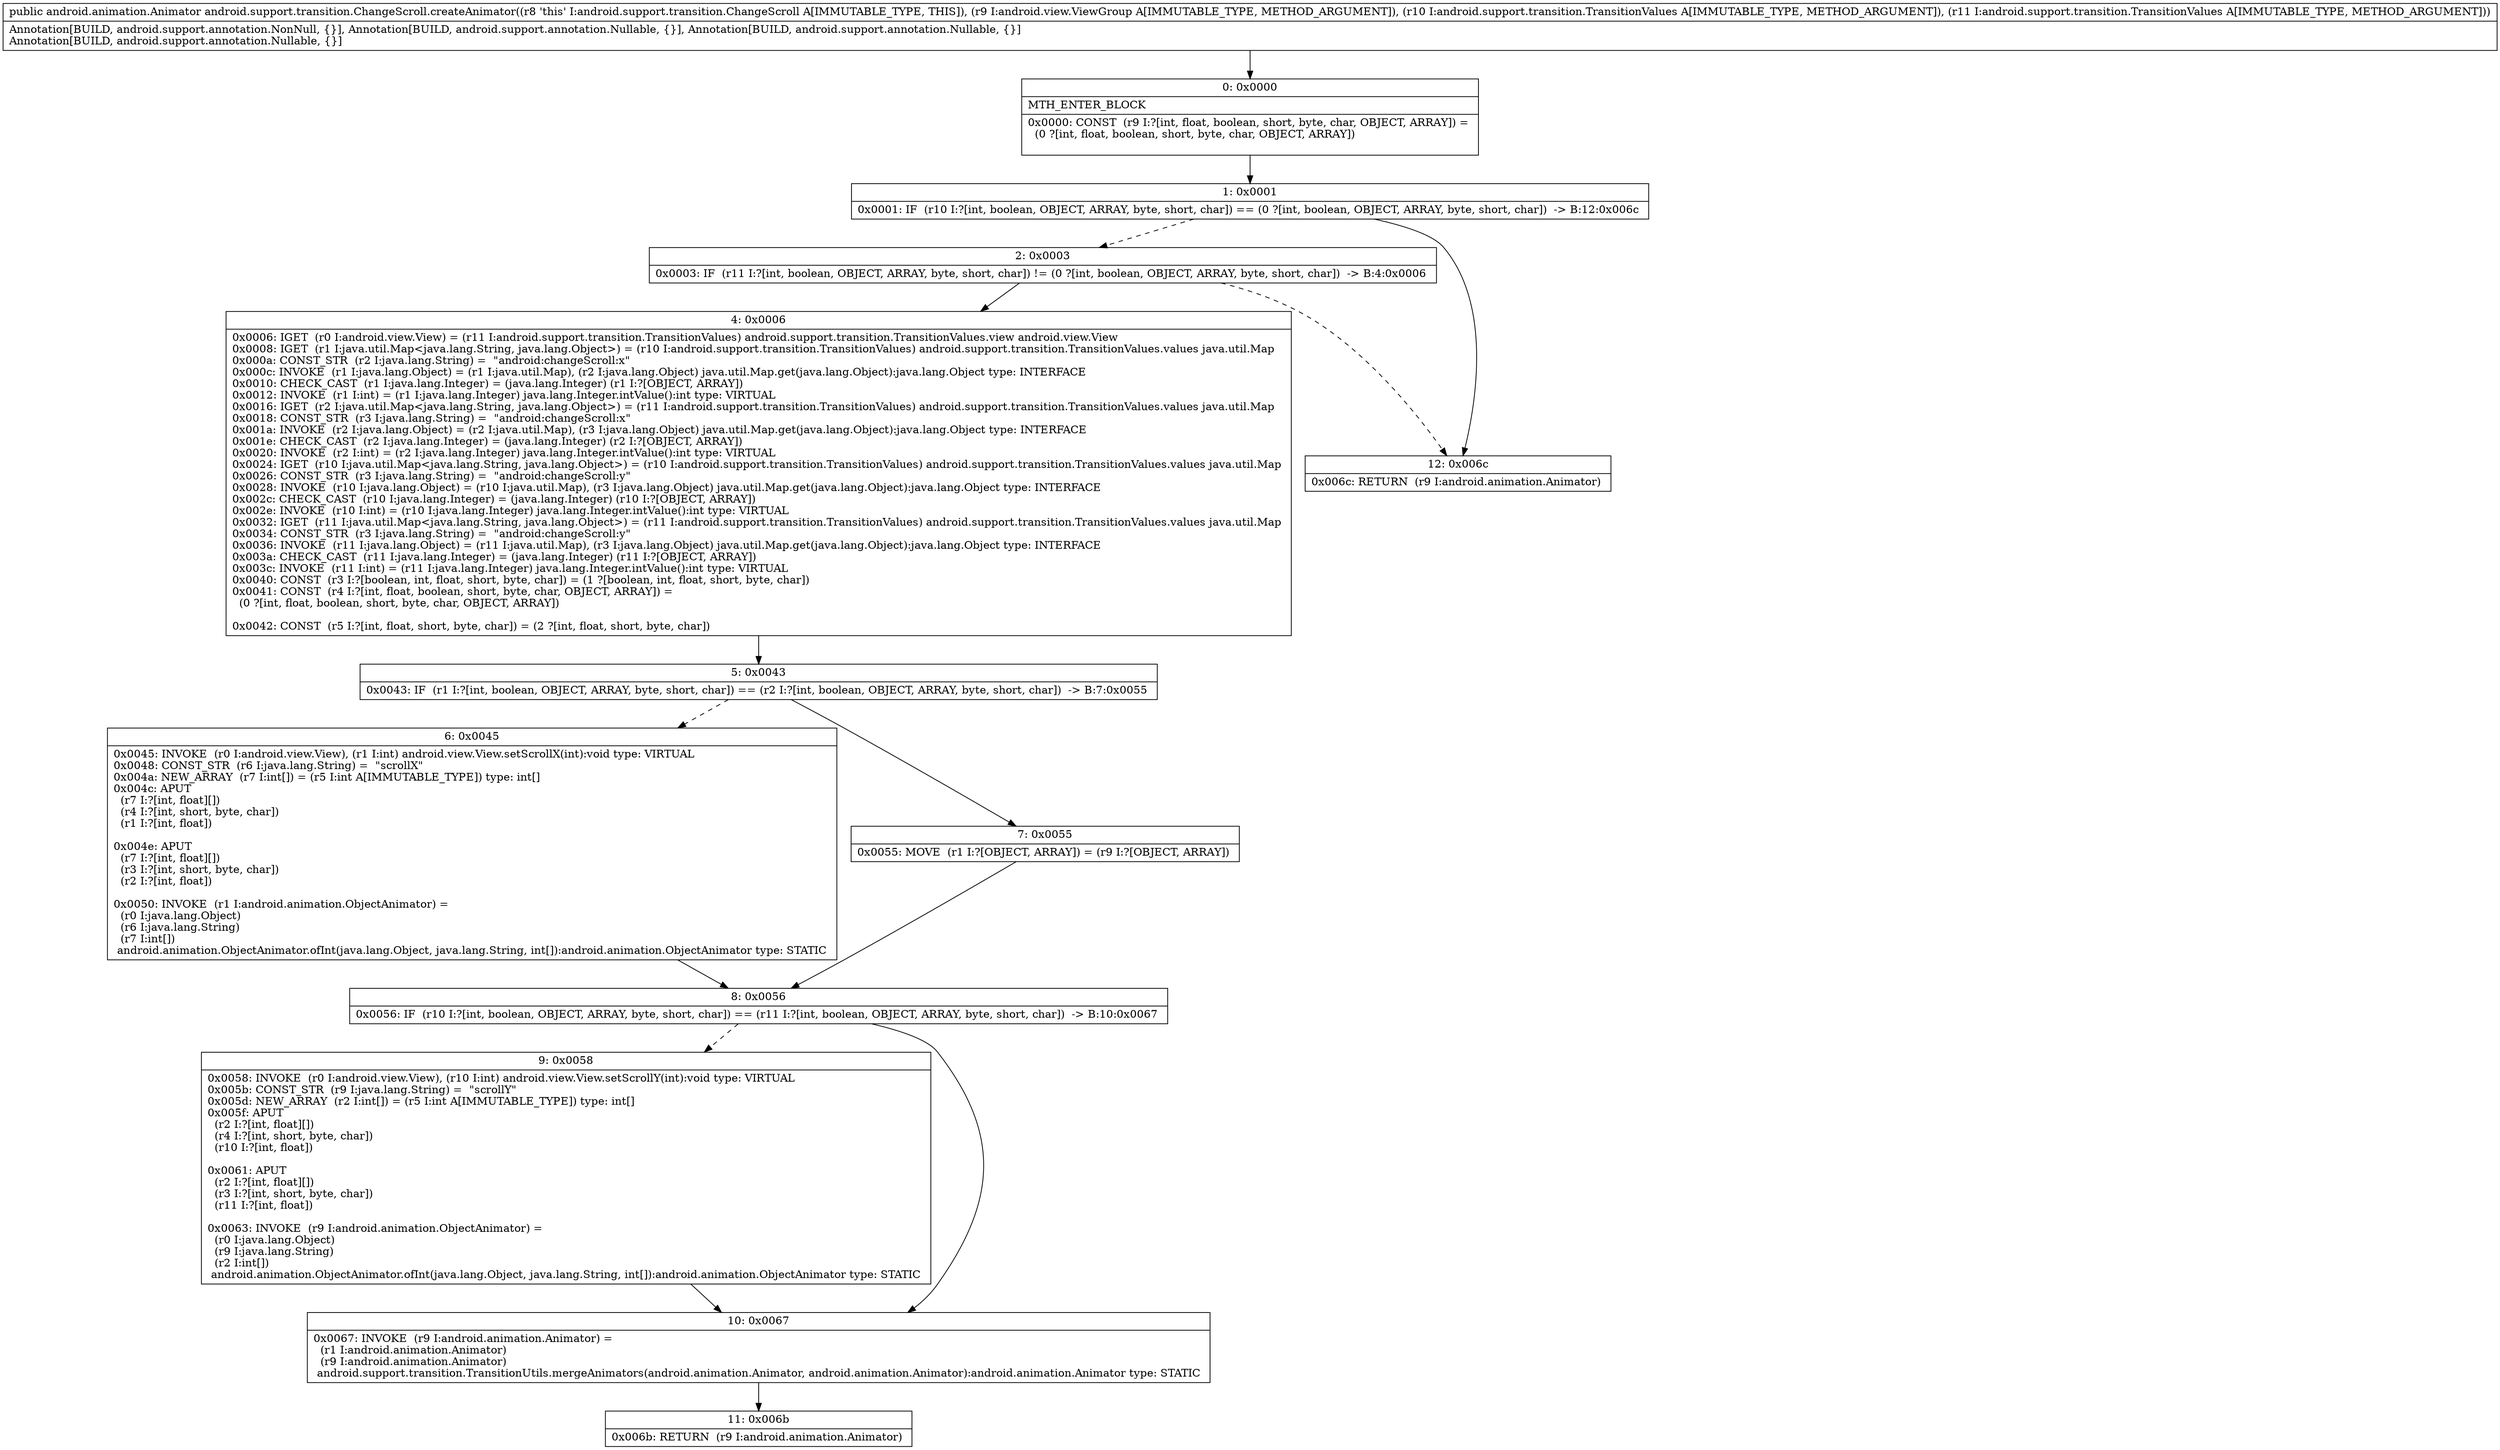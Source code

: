 digraph "CFG forandroid.support.transition.ChangeScroll.createAnimator(Landroid\/view\/ViewGroup;Landroid\/support\/transition\/TransitionValues;Landroid\/support\/transition\/TransitionValues;)Landroid\/animation\/Animator;" {
Node_0 [shape=record,label="{0\:\ 0x0000|MTH_ENTER_BLOCK\l|0x0000: CONST  (r9 I:?[int, float, boolean, short, byte, char, OBJECT, ARRAY]) = \l  (0 ?[int, float, boolean, short, byte, char, OBJECT, ARRAY])\l \l}"];
Node_1 [shape=record,label="{1\:\ 0x0001|0x0001: IF  (r10 I:?[int, boolean, OBJECT, ARRAY, byte, short, char]) == (0 ?[int, boolean, OBJECT, ARRAY, byte, short, char])  \-\> B:12:0x006c \l}"];
Node_2 [shape=record,label="{2\:\ 0x0003|0x0003: IF  (r11 I:?[int, boolean, OBJECT, ARRAY, byte, short, char]) != (0 ?[int, boolean, OBJECT, ARRAY, byte, short, char])  \-\> B:4:0x0006 \l}"];
Node_4 [shape=record,label="{4\:\ 0x0006|0x0006: IGET  (r0 I:android.view.View) = (r11 I:android.support.transition.TransitionValues) android.support.transition.TransitionValues.view android.view.View \l0x0008: IGET  (r1 I:java.util.Map\<java.lang.String, java.lang.Object\>) = (r10 I:android.support.transition.TransitionValues) android.support.transition.TransitionValues.values java.util.Map \l0x000a: CONST_STR  (r2 I:java.lang.String) =  \"android:changeScroll:x\" \l0x000c: INVOKE  (r1 I:java.lang.Object) = (r1 I:java.util.Map), (r2 I:java.lang.Object) java.util.Map.get(java.lang.Object):java.lang.Object type: INTERFACE \l0x0010: CHECK_CAST  (r1 I:java.lang.Integer) = (java.lang.Integer) (r1 I:?[OBJECT, ARRAY]) \l0x0012: INVOKE  (r1 I:int) = (r1 I:java.lang.Integer) java.lang.Integer.intValue():int type: VIRTUAL \l0x0016: IGET  (r2 I:java.util.Map\<java.lang.String, java.lang.Object\>) = (r11 I:android.support.transition.TransitionValues) android.support.transition.TransitionValues.values java.util.Map \l0x0018: CONST_STR  (r3 I:java.lang.String) =  \"android:changeScroll:x\" \l0x001a: INVOKE  (r2 I:java.lang.Object) = (r2 I:java.util.Map), (r3 I:java.lang.Object) java.util.Map.get(java.lang.Object):java.lang.Object type: INTERFACE \l0x001e: CHECK_CAST  (r2 I:java.lang.Integer) = (java.lang.Integer) (r2 I:?[OBJECT, ARRAY]) \l0x0020: INVOKE  (r2 I:int) = (r2 I:java.lang.Integer) java.lang.Integer.intValue():int type: VIRTUAL \l0x0024: IGET  (r10 I:java.util.Map\<java.lang.String, java.lang.Object\>) = (r10 I:android.support.transition.TransitionValues) android.support.transition.TransitionValues.values java.util.Map \l0x0026: CONST_STR  (r3 I:java.lang.String) =  \"android:changeScroll:y\" \l0x0028: INVOKE  (r10 I:java.lang.Object) = (r10 I:java.util.Map), (r3 I:java.lang.Object) java.util.Map.get(java.lang.Object):java.lang.Object type: INTERFACE \l0x002c: CHECK_CAST  (r10 I:java.lang.Integer) = (java.lang.Integer) (r10 I:?[OBJECT, ARRAY]) \l0x002e: INVOKE  (r10 I:int) = (r10 I:java.lang.Integer) java.lang.Integer.intValue():int type: VIRTUAL \l0x0032: IGET  (r11 I:java.util.Map\<java.lang.String, java.lang.Object\>) = (r11 I:android.support.transition.TransitionValues) android.support.transition.TransitionValues.values java.util.Map \l0x0034: CONST_STR  (r3 I:java.lang.String) =  \"android:changeScroll:y\" \l0x0036: INVOKE  (r11 I:java.lang.Object) = (r11 I:java.util.Map), (r3 I:java.lang.Object) java.util.Map.get(java.lang.Object):java.lang.Object type: INTERFACE \l0x003a: CHECK_CAST  (r11 I:java.lang.Integer) = (java.lang.Integer) (r11 I:?[OBJECT, ARRAY]) \l0x003c: INVOKE  (r11 I:int) = (r11 I:java.lang.Integer) java.lang.Integer.intValue():int type: VIRTUAL \l0x0040: CONST  (r3 I:?[boolean, int, float, short, byte, char]) = (1 ?[boolean, int, float, short, byte, char]) \l0x0041: CONST  (r4 I:?[int, float, boolean, short, byte, char, OBJECT, ARRAY]) = \l  (0 ?[int, float, boolean, short, byte, char, OBJECT, ARRAY])\l \l0x0042: CONST  (r5 I:?[int, float, short, byte, char]) = (2 ?[int, float, short, byte, char]) \l}"];
Node_5 [shape=record,label="{5\:\ 0x0043|0x0043: IF  (r1 I:?[int, boolean, OBJECT, ARRAY, byte, short, char]) == (r2 I:?[int, boolean, OBJECT, ARRAY, byte, short, char])  \-\> B:7:0x0055 \l}"];
Node_6 [shape=record,label="{6\:\ 0x0045|0x0045: INVOKE  (r0 I:android.view.View), (r1 I:int) android.view.View.setScrollX(int):void type: VIRTUAL \l0x0048: CONST_STR  (r6 I:java.lang.String) =  \"scrollX\" \l0x004a: NEW_ARRAY  (r7 I:int[]) = (r5 I:int A[IMMUTABLE_TYPE]) type: int[] \l0x004c: APUT  \l  (r7 I:?[int, float][])\l  (r4 I:?[int, short, byte, char])\l  (r1 I:?[int, float])\l \l0x004e: APUT  \l  (r7 I:?[int, float][])\l  (r3 I:?[int, short, byte, char])\l  (r2 I:?[int, float])\l \l0x0050: INVOKE  (r1 I:android.animation.ObjectAnimator) = \l  (r0 I:java.lang.Object)\l  (r6 I:java.lang.String)\l  (r7 I:int[])\l android.animation.ObjectAnimator.ofInt(java.lang.Object, java.lang.String, int[]):android.animation.ObjectAnimator type: STATIC \l}"];
Node_7 [shape=record,label="{7\:\ 0x0055|0x0055: MOVE  (r1 I:?[OBJECT, ARRAY]) = (r9 I:?[OBJECT, ARRAY]) \l}"];
Node_8 [shape=record,label="{8\:\ 0x0056|0x0056: IF  (r10 I:?[int, boolean, OBJECT, ARRAY, byte, short, char]) == (r11 I:?[int, boolean, OBJECT, ARRAY, byte, short, char])  \-\> B:10:0x0067 \l}"];
Node_9 [shape=record,label="{9\:\ 0x0058|0x0058: INVOKE  (r0 I:android.view.View), (r10 I:int) android.view.View.setScrollY(int):void type: VIRTUAL \l0x005b: CONST_STR  (r9 I:java.lang.String) =  \"scrollY\" \l0x005d: NEW_ARRAY  (r2 I:int[]) = (r5 I:int A[IMMUTABLE_TYPE]) type: int[] \l0x005f: APUT  \l  (r2 I:?[int, float][])\l  (r4 I:?[int, short, byte, char])\l  (r10 I:?[int, float])\l \l0x0061: APUT  \l  (r2 I:?[int, float][])\l  (r3 I:?[int, short, byte, char])\l  (r11 I:?[int, float])\l \l0x0063: INVOKE  (r9 I:android.animation.ObjectAnimator) = \l  (r0 I:java.lang.Object)\l  (r9 I:java.lang.String)\l  (r2 I:int[])\l android.animation.ObjectAnimator.ofInt(java.lang.Object, java.lang.String, int[]):android.animation.ObjectAnimator type: STATIC \l}"];
Node_10 [shape=record,label="{10\:\ 0x0067|0x0067: INVOKE  (r9 I:android.animation.Animator) = \l  (r1 I:android.animation.Animator)\l  (r9 I:android.animation.Animator)\l android.support.transition.TransitionUtils.mergeAnimators(android.animation.Animator, android.animation.Animator):android.animation.Animator type: STATIC \l}"];
Node_11 [shape=record,label="{11\:\ 0x006b|0x006b: RETURN  (r9 I:android.animation.Animator) \l}"];
Node_12 [shape=record,label="{12\:\ 0x006c|0x006c: RETURN  (r9 I:android.animation.Animator) \l}"];
MethodNode[shape=record,label="{public android.animation.Animator android.support.transition.ChangeScroll.createAnimator((r8 'this' I:android.support.transition.ChangeScroll A[IMMUTABLE_TYPE, THIS]), (r9 I:android.view.ViewGroup A[IMMUTABLE_TYPE, METHOD_ARGUMENT]), (r10 I:android.support.transition.TransitionValues A[IMMUTABLE_TYPE, METHOD_ARGUMENT]), (r11 I:android.support.transition.TransitionValues A[IMMUTABLE_TYPE, METHOD_ARGUMENT]))  | Annotation[BUILD, android.support.annotation.NonNull, \{\}], Annotation[BUILD, android.support.annotation.Nullable, \{\}], Annotation[BUILD, android.support.annotation.Nullable, \{\}]\lAnnotation[BUILD, android.support.annotation.Nullable, \{\}]\l}"];
MethodNode -> Node_0;
Node_0 -> Node_1;
Node_1 -> Node_2[style=dashed];
Node_1 -> Node_12;
Node_2 -> Node_4;
Node_2 -> Node_12[style=dashed];
Node_4 -> Node_5;
Node_5 -> Node_6[style=dashed];
Node_5 -> Node_7;
Node_6 -> Node_8;
Node_7 -> Node_8;
Node_8 -> Node_9[style=dashed];
Node_8 -> Node_10;
Node_9 -> Node_10;
Node_10 -> Node_11;
}

